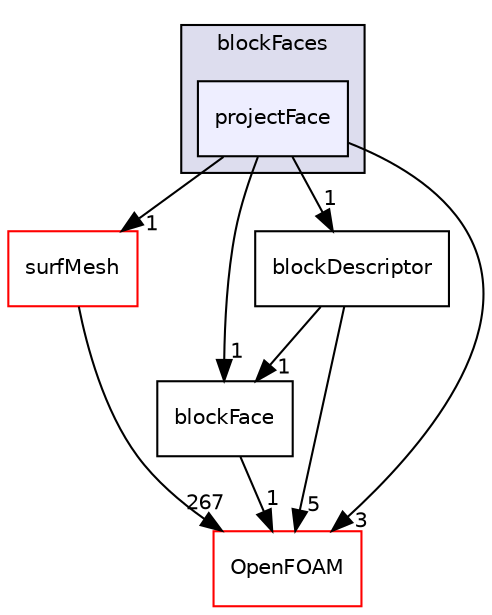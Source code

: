digraph "src/mesh/blockMesh/blockFaces/projectFace" {
  bgcolor=transparent;
  compound=true
  node [ fontsize="10", fontname="Helvetica"];
  edge [ labelfontsize="10", labelfontname="Helvetica"];
  subgraph clusterdir_bd6d7609183954e4e602a5d911da1e0d {
    graph [ bgcolor="#ddddee", pencolor="black", label="blockFaces" fontname="Helvetica", fontsize="10", URL="dir_bd6d7609183954e4e602a5d911da1e0d.html"]
  dir_502bef7eba2c865fbe5ae05aa5ce17e4 [shape=box, label="projectFace", style="filled", fillcolor="#eeeeff", pencolor="black", URL="dir_502bef7eba2c865fbe5ae05aa5ce17e4.html"];
  }
  dir_ec0d0fd54ac880d73a17d1ab8068f185 [shape=box label="blockFace" URL="dir_ec0d0fd54ac880d73a17d1ab8068f185.html"];
  dir_0a88fe22feb23ce5f078a04a1df67721 [shape=box label="surfMesh" color="red" URL="dir_0a88fe22feb23ce5f078a04a1df67721.html"];
  dir_c5473ff19b20e6ec4dfe5c310b3778a8 [shape=box label="OpenFOAM" color="red" URL="dir_c5473ff19b20e6ec4dfe5c310b3778a8.html"];
  dir_a3d52b2f9b3e65042a1bb91a49e53ba2 [shape=box label="blockDescriptor" URL="dir_a3d52b2f9b3e65042a1bb91a49e53ba2.html"];
  dir_ec0d0fd54ac880d73a17d1ab8068f185->dir_c5473ff19b20e6ec4dfe5c310b3778a8 [headlabel="1", labeldistance=1.5 headhref="dir_001909_002151.html"];
  dir_0a88fe22feb23ce5f078a04a1df67721->dir_c5473ff19b20e6ec4dfe5c310b3778a8 [headlabel="267", labeldistance=1.5 headhref="dir_003623_002151.html"];
  dir_502bef7eba2c865fbe5ae05aa5ce17e4->dir_ec0d0fd54ac880d73a17d1ab8068f185 [headlabel="1", labeldistance=1.5 headhref="dir_001910_001909.html"];
  dir_502bef7eba2c865fbe5ae05aa5ce17e4->dir_0a88fe22feb23ce5f078a04a1df67721 [headlabel="1", labeldistance=1.5 headhref="dir_001910_003623.html"];
  dir_502bef7eba2c865fbe5ae05aa5ce17e4->dir_c5473ff19b20e6ec4dfe5c310b3778a8 [headlabel="3", labeldistance=1.5 headhref="dir_001910_002151.html"];
  dir_502bef7eba2c865fbe5ae05aa5ce17e4->dir_a3d52b2f9b3e65042a1bb91a49e53ba2 [headlabel="1", labeldistance=1.5 headhref="dir_001910_001896.html"];
  dir_a3d52b2f9b3e65042a1bb91a49e53ba2->dir_ec0d0fd54ac880d73a17d1ab8068f185 [headlabel="1", labeldistance=1.5 headhref="dir_001896_001909.html"];
  dir_a3d52b2f9b3e65042a1bb91a49e53ba2->dir_c5473ff19b20e6ec4dfe5c310b3778a8 [headlabel="5", labeldistance=1.5 headhref="dir_001896_002151.html"];
}
